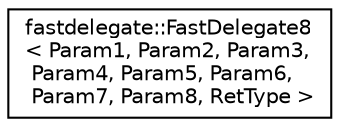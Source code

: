 digraph "Graphical Class Hierarchy"
{
 // INTERACTIVE_SVG=YES
  edge [fontname="Helvetica",fontsize="10",labelfontname="Helvetica",labelfontsize="10"];
  node [fontname="Helvetica",fontsize="10",shape=record];
  rankdir="LR";
  Node1 [label="fastdelegate::FastDelegate8\l\< Param1, Param2, Param3,\l Param4, Param5, Param6,\l Param7, Param8, RetType \>",height=0.2,width=0.4,color="black", fillcolor="white", style="filled",URL="$classfastdelegate_1_1FastDelegate8.html"];
}
